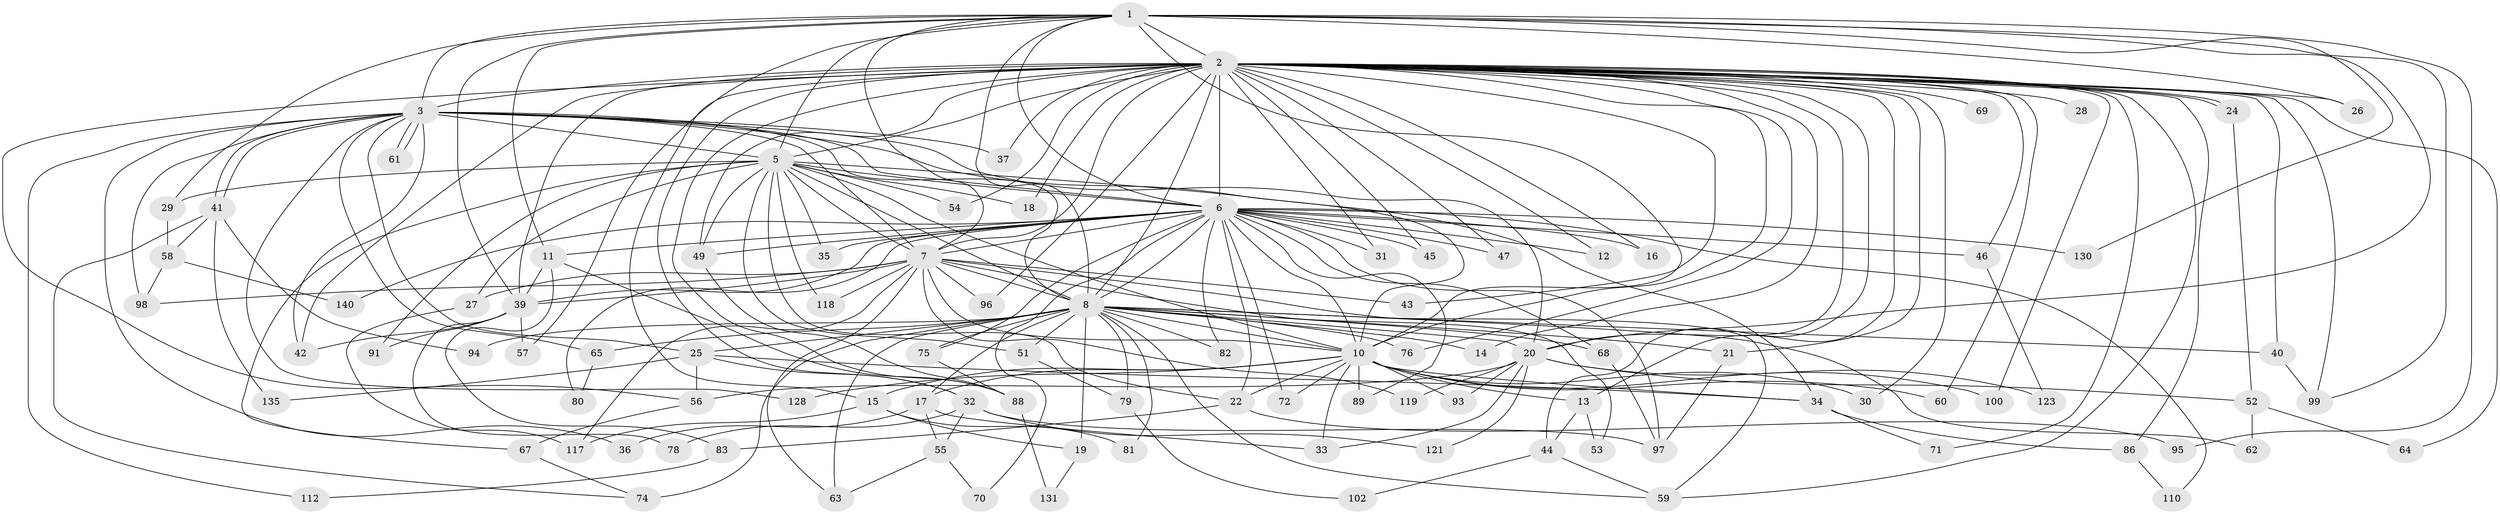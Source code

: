 // original degree distribution, {20: 0.007042253521126761, 27: 0.007042253521126761, 23: 0.007042253521126761, 22: 0.02112676056338028, 35: 0.007042253521126761, 21: 0.007042253521126761, 32: 0.014084507042253521, 5: 0.04225352112676056, 2: 0.5422535211267606, 4: 0.06338028169014084, 3: 0.24647887323943662, 11: 0.007042253521126761, 6: 0.02112676056338028, 8: 0.007042253521126761}
// Generated by graph-tools (version 1.1) at 2025/17/03/04/25 18:17:15]
// undirected, 99 vertices, 230 edges
graph export_dot {
graph [start="1"]
  node [color=gray90,style=filled];
  1;
  2 [super="+125+103+48+4"];
  3 [super="+77"];
  5;
  6 [super="+104"];
  7;
  8 [super="+23"];
  10;
  11;
  12;
  13;
  14;
  15;
  16;
  17;
  18;
  19;
  20;
  21;
  22;
  24;
  25;
  26;
  27;
  28;
  29;
  30;
  31;
  32;
  33 [super="+115"];
  34 [super="+66"];
  35;
  36;
  37;
  39 [super="+113+126+85"];
  40 [super="+84"];
  41;
  42;
  43;
  44;
  45;
  46;
  47;
  49 [super="+116"];
  51;
  52;
  53;
  54;
  55;
  56 [super="+106"];
  57;
  58;
  59 [super="+73"];
  60;
  61;
  62;
  63 [super="+107"];
  64;
  65;
  67;
  68;
  69;
  70;
  71;
  72;
  74 [super="+108"];
  75 [super="+133"];
  76;
  78;
  79;
  80;
  81;
  82;
  83;
  86;
  88;
  89;
  91;
  93;
  94;
  95;
  96;
  97 [super="+109"];
  98 [super="+114"];
  99;
  100;
  102;
  110;
  112;
  117 [super="+129"];
  118;
  119;
  121;
  123;
  128;
  130;
  131;
  135;
  140;
  1 -- 2 [weight=5];
  1 -- 3;
  1 -- 5;
  1 -- 6;
  1 -- 7;
  1 -- 8;
  1 -- 10;
  1 -- 11;
  1 -- 20;
  1 -- 26;
  1 -- 29;
  1 -- 57;
  1 -- 95;
  1 -- 99;
  1 -- 130;
  1 -- 39;
  2 -- 3 [weight=4];
  2 -- 5 [weight=3];
  2 -- 6 [weight=6];
  2 -- 7 [weight=4];
  2 -- 8 [weight=5];
  2 -- 10 [weight=3];
  2 -- 14;
  2 -- 18;
  2 -- 24;
  2 -- 24;
  2 -- 26;
  2 -- 30;
  2 -- 32;
  2 -- 37;
  2 -- 43;
  2 -- 49;
  2 -- 54;
  2 -- 64;
  2 -- 69 [weight=2];
  2 -- 86;
  2 -- 42;
  2 -- 12;
  2 -- 13;
  2 -- 15;
  2 -- 16;
  2 -- 20;
  2 -- 21;
  2 -- 28 [weight=2];
  2 -- 31;
  2 -- 39 [weight=2];
  2 -- 40;
  2 -- 44;
  2 -- 45;
  2 -- 46;
  2 -- 47 [weight=2];
  2 -- 56;
  2 -- 59;
  2 -- 60;
  2 -- 71;
  2 -- 76;
  2 -- 88;
  2 -- 96;
  2 -- 99;
  2 -- 100;
  3 -- 5;
  3 -- 6;
  3 -- 7;
  3 -- 8;
  3 -- 10;
  3 -- 25;
  3 -- 36;
  3 -- 37;
  3 -- 41;
  3 -- 41;
  3 -- 42;
  3 -- 61;
  3 -- 61;
  3 -- 65;
  3 -- 98;
  3 -- 112;
  3 -- 128;
  3 -- 20;
  5 -- 6;
  5 -- 7;
  5 -- 8 [weight=2];
  5 -- 10;
  5 -- 18;
  5 -- 22;
  5 -- 27;
  5 -- 29;
  5 -- 35;
  5 -- 51;
  5 -- 54;
  5 -- 67;
  5 -- 91;
  5 -- 118;
  5 -- 49;
  5 -- 34;
  6 -- 7;
  6 -- 8;
  6 -- 10;
  6 -- 11;
  6 -- 12;
  6 -- 16;
  6 -- 31;
  6 -- 35;
  6 -- 45;
  6 -- 46;
  6 -- 47;
  6 -- 49;
  6 -- 68;
  6 -- 70;
  6 -- 72;
  6 -- 75;
  6 -- 80;
  6 -- 82;
  6 -- 89;
  6 -- 97;
  6 -- 110;
  6 -- 130;
  6 -- 140;
  6 -- 39 [weight=2];
  6 -- 22;
  7 -- 8;
  7 -- 10;
  7 -- 27;
  7 -- 39;
  7 -- 43;
  7 -- 53;
  7 -- 59;
  7 -- 96;
  7 -- 98;
  7 -- 117;
  7 -- 118;
  7 -- 119;
  7 -- 63;
  8 -- 10;
  8 -- 14;
  8 -- 17;
  8 -- 19;
  8 -- 20;
  8 -- 21;
  8 -- 25;
  8 -- 51;
  8 -- 62;
  8 -- 63;
  8 -- 65;
  8 -- 68;
  8 -- 74 [weight=2];
  8 -- 75;
  8 -- 76;
  8 -- 79;
  8 -- 81;
  8 -- 82;
  8 -- 94;
  8 -- 59;
  8 -- 40;
  10 -- 13;
  10 -- 15;
  10 -- 17;
  10 -- 22;
  10 -- 30;
  10 -- 33;
  10 -- 34;
  10 -- 60;
  10 -- 72;
  10 -- 89;
  10 -- 93;
  10 -- 100;
  10 -- 128;
  11 -- 39;
  11 -- 83;
  11 -- 88;
  13 -- 44;
  13 -- 53;
  15 -- 19;
  15 -- 81;
  15 -- 117;
  17 -- 33;
  17 -- 36;
  17 -- 55;
  19 -- 131;
  20 -- 52;
  20 -- 56;
  20 -- 93;
  20 -- 119;
  20 -- 121;
  20 -- 123;
  20 -- 33;
  21 -- 97;
  22 -- 83;
  22 -- 95;
  24 -- 52;
  25 -- 32;
  25 -- 34;
  25 -- 56;
  25 -- 135;
  27 -- 117;
  29 -- 58;
  32 -- 55;
  32 -- 78;
  32 -- 97;
  32 -- 121;
  34 -- 71;
  34 -- 86;
  39 -- 42;
  39 -- 57;
  39 -- 78;
  39 -- 91;
  40 -- 99;
  41 -- 58;
  41 -- 94;
  41 -- 135;
  41 -- 74;
  44 -- 59;
  44 -- 102;
  46 -- 123;
  49 -- 88;
  51 -- 79;
  52 -- 62;
  52 -- 64;
  55 -- 63;
  55 -- 70;
  56 -- 67;
  58 -- 140;
  58 -- 98;
  65 -- 80;
  67 -- 74;
  68 -- 97;
  75 -- 88;
  79 -- 102;
  83 -- 112;
  86 -- 110;
  88 -- 131;
}
